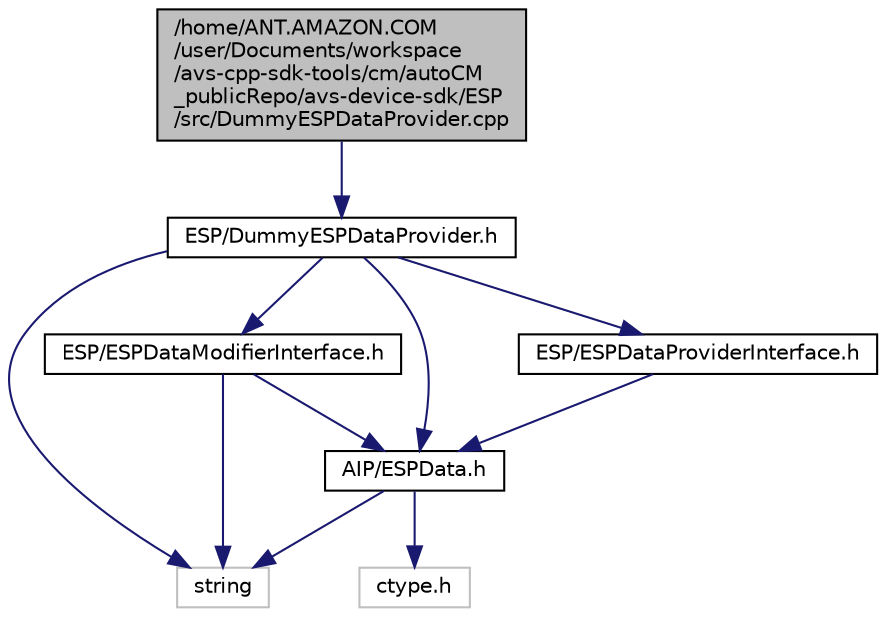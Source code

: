 digraph "/avs-cpp-sdk-tools/cm/autoCM_publicRepo/avs-device-sdk/ESP/src/DummyESPDataProvider.cpp"
{
  edge [fontname="Helvetica",fontsize="10",labelfontname="Helvetica",labelfontsize="10"];
  node [fontname="Helvetica",fontsize="10",shape=record];
  Node1 [label="/home/ANT.AMAZON.COM\l/user/Documents/workspace\l/avs-cpp-sdk-tools/cm/autoCM\l_publicRepo/avs-device-sdk/ESP\l/src/DummyESPDataProvider.cpp",height=0.2,width=0.4,color="black", fillcolor="grey75", style="filled", fontcolor="black"];
  Node1 -> Node2 [color="midnightblue",fontsize="10",style="solid",fontname="Helvetica"];
  Node2 [label="ESP/DummyESPDataProvider.h",height=0.2,width=0.4,color="black", fillcolor="white", style="filled",URL="$_dummy_e_s_p_data_provider_8h.html"];
  Node2 -> Node3 [color="midnightblue",fontsize="10",style="solid",fontname="Helvetica"];
  Node3 [label="string",height=0.2,width=0.4,color="grey75", fillcolor="white", style="filled"];
  Node2 -> Node4 [color="midnightblue",fontsize="10",style="solid",fontname="Helvetica"];
  Node4 [label="AIP/ESPData.h",height=0.2,width=0.4,color="black", fillcolor="white", style="filled",URL="$_e_s_p_data_8h.html"];
  Node4 -> Node5 [color="midnightblue",fontsize="10",style="solid",fontname="Helvetica"];
  Node5 [label="ctype.h",height=0.2,width=0.4,color="grey75", fillcolor="white", style="filled"];
  Node4 -> Node3 [color="midnightblue",fontsize="10",style="solid",fontname="Helvetica"];
  Node2 -> Node6 [color="midnightblue",fontsize="10",style="solid",fontname="Helvetica"];
  Node6 [label="ESP/ESPDataModifierInterface.h",height=0.2,width=0.4,color="black", fillcolor="white", style="filled",URL="$_e_s_p_data_modifier_interface_8h.html"];
  Node6 -> Node3 [color="midnightblue",fontsize="10",style="solid",fontname="Helvetica"];
  Node6 -> Node4 [color="midnightblue",fontsize="10",style="solid",fontname="Helvetica"];
  Node2 -> Node7 [color="midnightblue",fontsize="10",style="solid",fontname="Helvetica"];
  Node7 [label="ESP/ESPDataProviderInterface.h",height=0.2,width=0.4,color="black", fillcolor="white", style="filled",URL="$_e_s_p_data_provider_interface_8h.html"];
  Node7 -> Node4 [color="midnightblue",fontsize="10",style="solid",fontname="Helvetica"];
}
